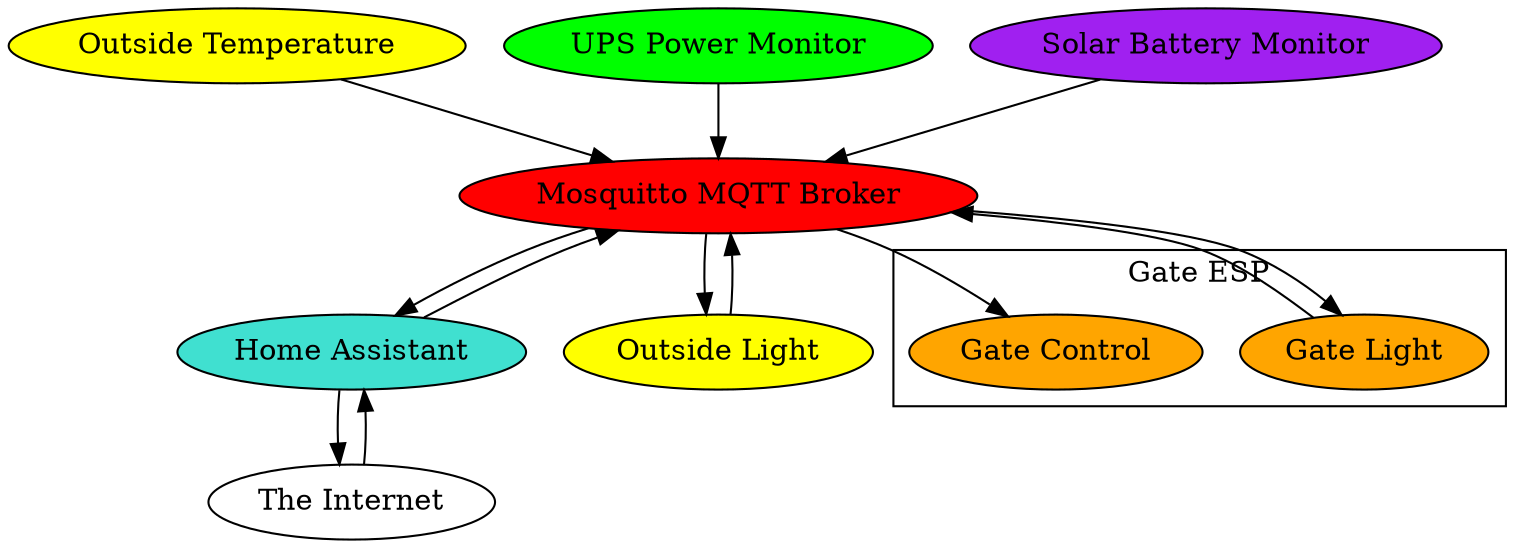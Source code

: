 digraph G {
"Mosquitto MQTT Broker" [style=filled, fillcolor=red];
"Home Assistant" [style=filled, fillcolor=turquoise];
"Outside Light" [style=filled, fillcolor=yellow];
"Outside Temperature" [style=filled, fillcolor=yellow];
subgraph cluster_Gate_ESP {
label="Gate ESP";
"Gate Light" [style=filled, fillcolor=orange];
"Gate Control" [style=filled, fillcolor=orange];
}

"UPS Power Monitor" [style=filled, fillcolor=green];
"Solar Battery Monitor" [style=filled, fillcolor=purple];
"The Internet" [style=filled, fillcolor=white];
"Mosquitto MQTT Broker" -> "Home Assistant";
"Home Assistant" -> "Mosquitto MQTT Broker";
"Mosquitto MQTT Broker" -> "Outside Light";
"Outside Light" -> "Mosquitto MQTT Broker";
"Outside Temperature" -> "Mosquitto MQTT Broker";
"UPS Power Monitor" -> "Mosquitto MQTT Broker";
"Solar Battery Monitor" -> "Mosquitto MQTT Broker";
"Mosquitto MQTT Broker" -> "Gate Light";
"Gate Light" -> "Mosquitto MQTT Broker";
"Mosquitto MQTT Broker" -> "Gate Control";
"The Internet" -> "Home Assistant";
"Home Assistant" -> "The Internet";
}
